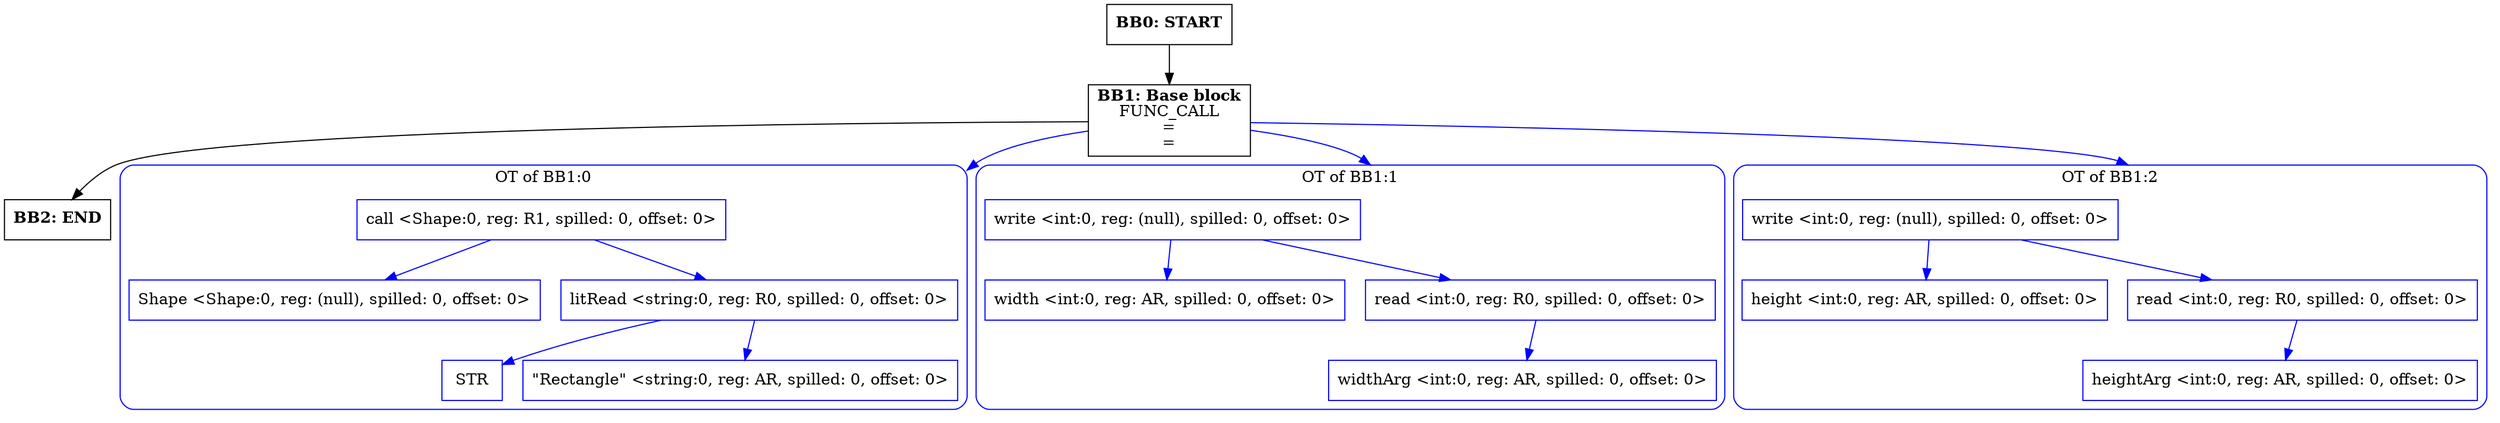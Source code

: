 digraph CFG {
    compound=true;
    graph [splines=true];
    node [shape=rectangle];

    BB2 [label=<<B>BB2: END</B><BR ALIGN="CENTER"/>>];
    BB1 [label=<<B>BB1: Base block</B><BR ALIGN="CENTER"/>FUNC_CALL<BR ALIGN="CENTER"/>=<BR ALIGN="CENTER"/>=<BR ALIGN="CENTER"/>>];
    subgraph cluster_instruction0 {
        label = "OT of BB1:0";
        style=rounded;
        color=blue;
        entry0 [shape=point, style=invis];
        node0 [label="call <Shape:0, reg: R1, spilled: 0, offset: 0>", color=blue];
        node1 [label="Shape <Shape:0, reg: (null), spilled: 0, offset: 0>", color=blue];
        node0 -> node1[color=blue];
        node2 [label="litRead <string:0, reg: R0, spilled: 0, offset: 0>", color=blue];
        node3 [label="STR", color=blue];
        node2 -> node3[color=blue];
        node4 [label="\"Rectangle\" <string:0, reg: AR, spilled: 0, offset: 0>", color=blue];
        node2 -> node4[color=blue];
        node0 -> node2[color=blue];
    }
    BB1 -> entry0 [lhead=cluster_instruction0, color=blue];
    subgraph cluster_instruction1 {
        label = "OT of BB1:1";
        style=rounded;
        color=blue;
        entry1 [shape=point, style=invis];
        node5 [label="write <int:0, reg: (null), spilled: 0, offset: 0>", color=blue];
        node6 [label="width <int:0, reg: AR, spilled: 0, offset: 0>", color=blue];
        node5 -> node6[color=blue];
        node7 [label="read <int:0, reg: R0, spilled: 0, offset: 0>", color=blue];
        node8 [label="widthArg <int:0, reg: AR, spilled: 0, offset: 0>", color=blue];
        node7 -> node8[color=blue];
        node5 -> node7[color=blue];
    }
    BB1 -> entry1 [lhead=cluster_instruction1, color=blue];
    subgraph cluster_instruction2 {
        label = "OT of BB1:2";
        style=rounded;
        color=blue;
        entry2 [shape=point, style=invis];
        node9 [label="write <int:0, reg: (null), spilled: 0, offset: 0>", color=blue];
        node10 [label="height <int:0, reg: AR, spilled: 0, offset: 0>", color=blue];
        node9 -> node10[color=blue];
        node11 [label="read <int:0, reg: R0, spilled: 0, offset: 0>", color=blue];
        node12 [label="heightArg <int:0, reg: AR, spilled: 0, offset: 0>", color=blue];
        node11 -> node12[color=blue];
        node9 -> node11[color=blue];
    }
    BB1 -> entry2 [lhead=cluster_instruction2, color=blue];
    BB0 [label=<<B>BB0: START</B><BR ALIGN="CENTER"/>>];

    BB1 -> BB2;
    BB0 -> BB1;
}
